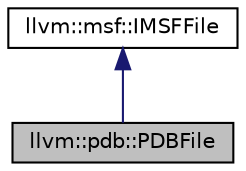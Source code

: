 digraph "llvm::pdb::PDBFile"
{
 // LATEX_PDF_SIZE
  bgcolor="transparent";
  edge [fontname="Helvetica",fontsize="10",labelfontname="Helvetica",labelfontsize="10"];
  node [fontname="Helvetica",fontsize="10",shape="box"];
  Node1 [label="llvm::pdb::PDBFile",height=0.2,width=0.4,color="black", fillcolor="grey75", style="filled", fontcolor="black",tooltip=" "];
  Node2 -> Node1 [dir="back",color="midnightblue",fontsize="10",style="solid",fontname="Helvetica"];
  Node2 [label="llvm::msf::IMSFFile",height=0.2,width=0.4,color="black",URL="$classllvm_1_1msf_1_1IMSFFile.html",tooltip=" "];
}
